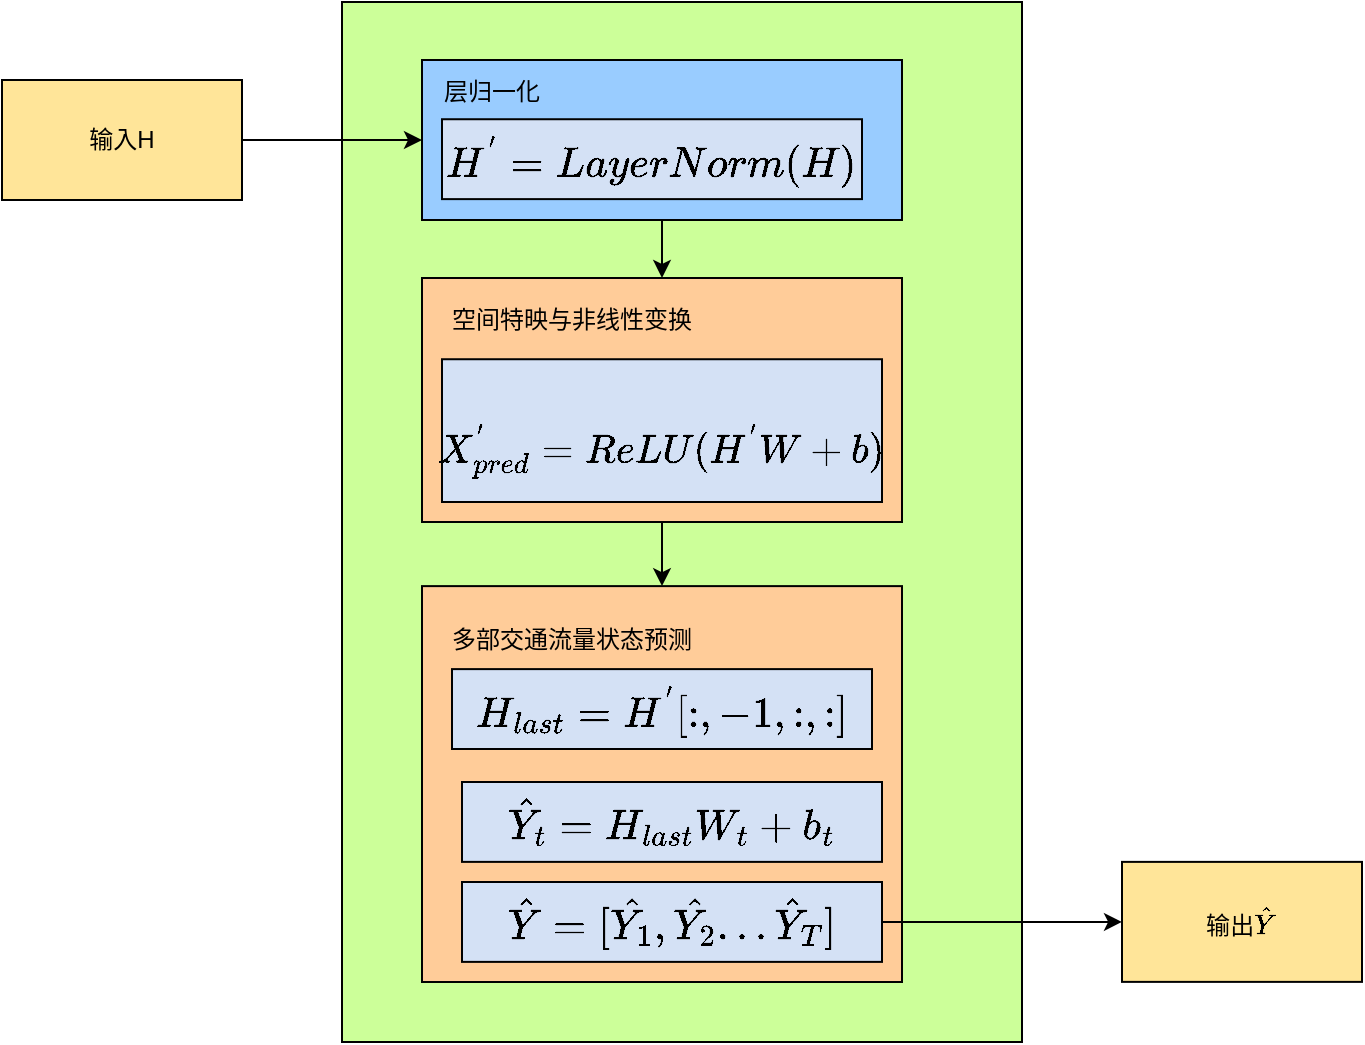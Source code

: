 <mxfile version="27.0.8">
  <diagram name="第 1 页" id="A2LyW8vZYYpqfzleIyA1">
    <mxGraphModel dx="1426" dy="905" grid="1" gridSize="10" guides="1" tooltips="1" connect="1" arrows="1" fold="1" page="1" pageScale="1" pageWidth="827" pageHeight="1169" math="1" shadow="0">
      <root>
        <mxCell id="0" />
        <mxCell id="1" parent="0" />
        <mxCell id="uw1cE4tZzsOHfj3c9WJl-80" value="" style="rounded=0;whiteSpace=wrap;html=1;fillColor=#CCFF99;" vertex="1" parent="1">
          <mxGeometry x="210" y="280" width="340" height="520" as="geometry" />
        </mxCell>
        <mxCell id="uw1cE4tZzsOHfj3c9WJl-95" style="edgeStyle=orthogonalEdgeStyle;rounded=0;orthogonalLoop=1;jettySize=auto;html=1;exitX=1;exitY=0.5;exitDx=0;exitDy=0;" edge="1" parent="1" source="uw1cE4tZzsOHfj3c9WJl-2" target="uw1cE4tZzsOHfj3c9WJl-81">
          <mxGeometry relative="1" as="geometry" />
        </mxCell>
        <mxCell id="uw1cE4tZzsOHfj3c9WJl-2" value="输入H" style="rounded=0;whiteSpace=wrap;html=1;fillColor=#FFE599;" vertex="1" parent="1">
          <mxGeometry x="40" y="319.0" width="120" height="60" as="geometry" />
        </mxCell>
        <mxCell id="uw1cE4tZzsOHfj3c9WJl-77" value="$$输出\hat{Y}$$" style="rounded=0;whiteSpace=wrap;html=1;fillColor=#FFE599;" vertex="1" parent="1">
          <mxGeometry x="600" y="709.94" width="120" height="60" as="geometry" />
        </mxCell>
        <mxCell id="uw1cE4tZzsOHfj3c9WJl-97" style="edgeStyle=orthogonalEdgeStyle;rounded=0;orthogonalLoop=1;jettySize=auto;html=1;entryX=0.5;entryY=0;entryDx=0;entryDy=0;" edge="1" parent="1" source="uw1cE4tZzsOHfj3c9WJl-81" target="uw1cE4tZzsOHfj3c9WJl-84">
          <mxGeometry relative="1" as="geometry" />
        </mxCell>
        <mxCell id="uw1cE4tZzsOHfj3c9WJl-81" value="" style="rounded=0;whiteSpace=wrap;html=1;fillColor=#99CCFF;" vertex="1" parent="1">
          <mxGeometry x="250" y="309" width="240" height="80" as="geometry" />
        </mxCell>
        <mxCell id="uw1cE4tZzsOHfj3c9WJl-83" value="层归一化" style="text;html=1;align=center;verticalAlign=middle;whiteSpace=wrap;rounded=0;" vertex="1" parent="1">
          <mxGeometry x="250" y="310" width="70" height="30" as="geometry" />
        </mxCell>
        <mxCell id="uw1cE4tZzsOHfj3c9WJl-98" style="edgeStyle=orthogonalEdgeStyle;rounded=0;orthogonalLoop=1;jettySize=auto;html=1;exitX=0.5;exitY=1;exitDx=0;exitDy=0;entryX=0.5;entryY=0;entryDx=0;entryDy=0;" edge="1" parent="1" source="uw1cE4tZzsOHfj3c9WJl-84" target="uw1cE4tZzsOHfj3c9WJl-87">
          <mxGeometry relative="1" as="geometry" />
        </mxCell>
        <mxCell id="uw1cE4tZzsOHfj3c9WJl-84" value="" style="rounded=0;whiteSpace=wrap;html=1;fillColor=#FFCC99;" vertex="1" parent="1">
          <mxGeometry x="250" y="418" width="240" height="122" as="geometry" />
        </mxCell>
        <mxCell id="uw1cE4tZzsOHfj3c9WJl-85" value="&lt;p class=&quot;MsoNormal&quot;&gt;&lt;br&gt;&lt;/p&gt;" style="text;html=1;align=center;verticalAlign=middle;whiteSpace=wrap;rounded=0;" vertex="1" parent="1">
          <mxGeometry x="260" y="424" width="130" height="30" as="geometry" />
        </mxCell>
        <mxCell id="uw1cE4tZzsOHfj3c9WJl-86" value="空间特映与非线性变换" style="text;html=1;align=center;verticalAlign=middle;whiteSpace=wrap;rounded=0;" vertex="1" parent="1">
          <mxGeometry x="260" y="424" width="130" height="30" as="geometry" />
        </mxCell>
        <mxCell id="uw1cE4tZzsOHfj3c9WJl-87" value="" style="rounded=0;whiteSpace=wrap;html=1;fillColor=#FFCC99;" vertex="1" parent="1">
          <mxGeometry x="250" y="572.06" width="240" height="197.94" as="geometry" />
        </mxCell>
        <mxCell id="uw1cE4tZzsOHfj3c9WJl-88" value="多部交通流量状态预测" style="text;html=1;align=center;verticalAlign=middle;whiteSpace=wrap;rounded=0;" vertex="1" parent="1">
          <mxGeometry x="260" y="583.5" width="130" height="30" as="geometry" />
        </mxCell>
        <mxCell id="uw1cE4tZzsOHfj3c9WJl-89" value="&lt;span style=&quot;font-size: 18px;&quot;&gt;$$H^{&#39;} =LayerNorm(H)$$&lt;/span&gt;" style="rounded=0;whiteSpace=wrap;html=1;fillColor=#D4E1F5;" vertex="1" parent="1">
          <mxGeometry x="260" y="338.62" width="210" height="39.94" as="geometry" />
        </mxCell>
        <mxCell id="uw1cE4tZzsOHfj3c9WJl-90" value="&lt;font style=&quot;font-size: 17px;&quot;&gt;&amp;nbsp;$$X^{&#39;}_{pred} =ReLU(H^{&#39;}W+b)$$&lt;/font&gt;" style="rounded=0;whiteSpace=wrap;html=1;fillColor=#D4E1F5;" vertex="1" parent="1">
          <mxGeometry x="260" y="458.62" width="220" height="71.38" as="geometry" />
        </mxCell>
        <mxCell id="uw1cE4tZzsOHfj3c9WJl-92" value="&lt;span style=&quot;font-size: 18px;&quot;&gt;$$H_{last}=H^{&#39;}[:,-1,:,:] $$&lt;/span&gt;" style="rounded=0;whiteSpace=wrap;html=1;fillColor=#D4E1F5;" vertex="1" parent="1">
          <mxGeometry x="265" y="613.56" width="210" height="39.94" as="geometry" />
        </mxCell>
        <mxCell id="uw1cE4tZzsOHfj3c9WJl-93" value="&lt;span style=&quot;font-size: 18px;&quot;&gt;$$\hat{Y}_t=H_{last}W_t+b_t&amp;nbsp;$$&lt;/span&gt;" style="rounded=0;whiteSpace=wrap;html=1;fillColor=#D4E1F5;" vertex="1" parent="1">
          <mxGeometry x="270" y="670" width="210" height="39.94" as="geometry" />
        </mxCell>
        <mxCell id="uw1cE4tZzsOHfj3c9WJl-99" style="edgeStyle=orthogonalEdgeStyle;rounded=0;orthogonalLoop=1;jettySize=auto;html=1;exitX=1;exitY=0.5;exitDx=0;exitDy=0;entryX=0;entryY=0.5;entryDx=0;entryDy=0;" edge="1" parent="1" source="uw1cE4tZzsOHfj3c9WJl-94" target="uw1cE4tZzsOHfj3c9WJl-77">
          <mxGeometry relative="1" as="geometry" />
        </mxCell>
        <mxCell id="uw1cE4tZzsOHfj3c9WJl-94" value="&lt;span style=&quot;font-size: 18px;&quot;&gt;$$\hat{Y}=[\hat{Y_1},\hat{Y_2}...{\hat{Y}_{T}}]&amp;nbsp;$$&lt;/span&gt;" style="rounded=0;whiteSpace=wrap;html=1;fillColor=#D4E1F5;" vertex="1" parent="1">
          <mxGeometry x="270" y="720" width="210" height="39.94" as="geometry" />
        </mxCell>
      </root>
    </mxGraphModel>
  </diagram>
</mxfile>
